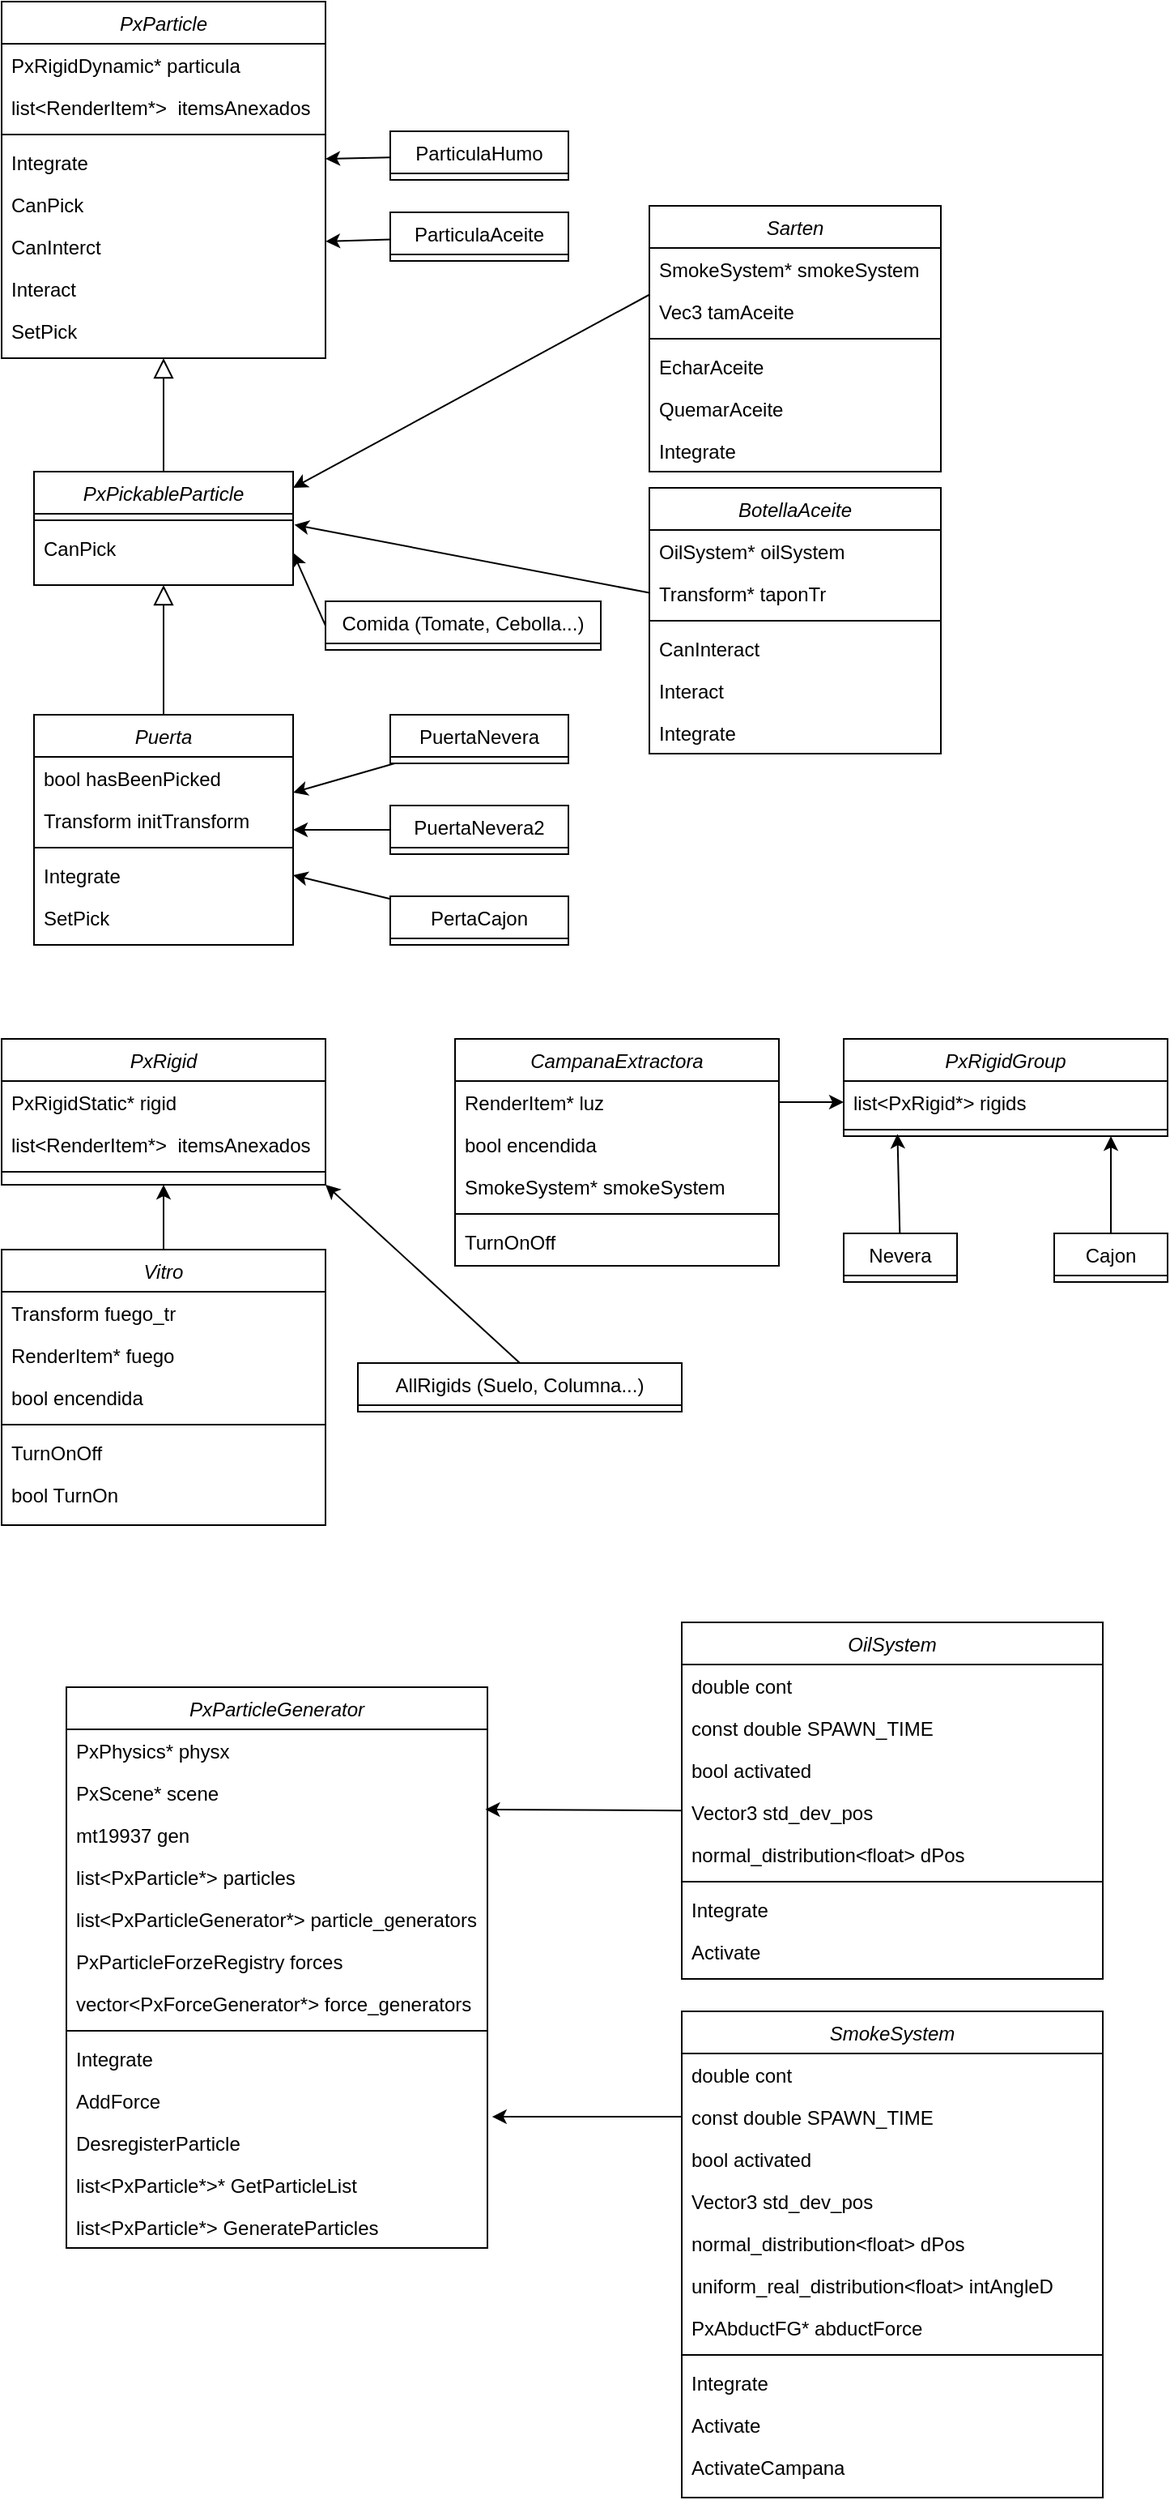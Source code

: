 <mxfile version="20.8.8" type="github">
  <diagram id="C5RBs43oDa-KdzZeNtuy" name="Page-1">
    <mxGraphModel dx="1767" dy="686" grid="1" gridSize="10" guides="1" tooltips="1" connect="1" arrows="1" fold="1" page="1" pageScale="1" pageWidth="827" pageHeight="1169" math="0" shadow="0">
      <root>
        <mxCell id="WIyWlLk6GJQsqaUBKTNV-0" />
        <mxCell id="WIyWlLk6GJQsqaUBKTNV-1" parent="WIyWlLk6GJQsqaUBKTNV-0" />
        <mxCell id="zkfFHV4jXpPFQw0GAbJ--0" value="PxParticle" style="swimlane;fontStyle=2;align=center;verticalAlign=top;childLayout=stackLayout;horizontal=1;startSize=26;horizontalStack=0;resizeParent=1;resizeLast=0;collapsible=1;marginBottom=0;rounded=0;shadow=0;strokeWidth=1;" parent="WIyWlLk6GJQsqaUBKTNV-1" vertex="1">
          <mxGeometry x="40" y="40" width="200" height="220" as="geometry">
            <mxRectangle x="230" y="140" width="160" height="26" as="alternateBounds" />
          </mxGeometry>
        </mxCell>
        <mxCell id="zkfFHV4jXpPFQw0GAbJ--1" value="PxRigidDynamic* particula" style="text;align=left;verticalAlign=top;spacingLeft=4;spacingRight=4;overflow=hidden;rotatable=0;points=[[0,0.5],[1,0.5]];portConstraint=eastwest;" parent="zkfFHV4jXpPFQw0GAbJ--0" vertex="1">
          <mxGeometry y="26" width="200" height="26" as="geometry" />
        </mxCell>
        <mxCell id="zkfFHV4jXpPFQw0GAbJ--2" value="list&lt;RenderItem*&gt;  itemsAnexados" style="text;align=left;verticalAlign=top;spacingLeft=4;spacingRight=4;overflow=hidden;rotatable=0;points=[[0,0.5],[1,0.5]];portConstraint=eastwest;rounded=0;shadow=0;html=0;" parent="zkfFHV4jXpPFQw0GAbJ--0" vertex="1">
          <mxGeometry y="52" width="200" height="26" as="geometry" />
        </mxCell>
        <mxCell id="zkfFHV4jXpPFQw0GAbJ--4" value="" style="line;html=1;strokeWidth=1;align=left;verticalAlign=middle;spacingTop=-1;spacingLeft=3;spacingRight=3;rotatable=0;labelPosition=right;points=[];portConstraint=eastwest;" parent="zkfFHV4jXpPFQw0GAbJ--0" vertex="1">
          <mxGeometry y="78" width="200" height="8" as="geometry" />
        </mxCell>
        <mxCell id="zkfFHV4jXpPFQw0GAbJ--5" value="Integrate" style="text;align=left;verticalAlign=top;spacingLeft=4;spacingRight=4;overflow=hidden;rotatable=0;points=[[0,0.5],[1,0.5]];portConstraint=eastwest;" parent="zkfFHV4jXpPFQw0GAbJ--0" vertex="1">
          <mxGeometry y="86" width="200" height="26" as="geometry" />
        </mxCell>
        <mxCell id="r4251VvWfzSHuWbO0BMx-2" value="CanPick" style="text;align=left;verticalAlign=top;spacingLeft=4;spacingRight=4;overflow=hidden;rotatable=0;points=[[0,0.5],[1,0.5]];portConstraint=eastwest;" vertex="1" parent="zkfFHV4jXpPFQw0GAbJ--0">
          <mxGeometry y="112" width="200" height="26" as="geometry" />
        </mxCell>
        <mxCell id="r4251VvWfzSHuWbO0BMx-3" value="CanInterct" style="text;align=left;verticalAlign=top;spacingLeft=4;spacingRight=4;overflow=hidden;rotatable=0;points=[[0,0.5],[1,0.5]];portConstraint=eastwest;" vertex="1" parent="zkfFHV4jXpPFQw0GAbJ--0">
          <mxGeometry y="138" width="200" height="26" as="geometry" />
        </mxCell>
        <mxCell id="r4251VvWfzSHuWbO0BMx-4" value="Interact" style="text;align=left;verticalAlign=top;spacingLeft=4;spacingRight=4;overflow=hidden;rotatable=0;points=[[0,0.5],[1,0.5]];portConstraint=eastwest;" vertex="1" parent="zkfFHV4jXpPFQw0GAbJ--0">
          <mxGeometry y="164" width="200" height="26" as="geometry" />
        </mxCell>
        <mxCell id="r4251VvWfzSHuWbO0BMx-5" value="SetPick" style="text;align=left;verticalAlign=top;spacingLeft=4;spacingRight=4;overflow=hidden;rotatable=0;points=[[0,0.5],[1,0.5]];portConstraint=eastwest;" vertex="1" parent="zkfFHV4jXpPFQw0GAbJ--0">
          <mxGeometry y="190" width="200" height="26" as="geometry" />
        </mxCell>
        <mxCell id="zkfFHV4jXpPFQw0GAbJ--6" value="PxPickableParticle" style="swimlane;fontStyle=2;align=center;verticalAlign=top;childLayout=stackLayout;horizontal=1;startSize=26;horizontalStack=0;resizeParent=1;resizeLast=0;collapsible=1;marginBottom=0;rounded=0;shadow=0;strokeWidth=1;" parent="WIyWlLk6GJQsqaUBKTNV-1" vertex="1">
          <mxGeometry x="60" y="330" width="160" height="70" as="geometry">
            <mxRectangle x="130" y="380" width="160" height="26" as="alternateBounds" />
          </mxGeometry>
        </mxCell>
        <mxCell id="zkfFHV4jXpPFQw0GAbJ--9" value="" style="line;html=1;strokeWidth=1;align=left;verticalAlign=middle;spacingTop=-1;spacingLeft=3;spacingRight=3;rotatable=0;labelPosition=right;points=[];portConstraint=eastwest;" parent="zkfFHV4jXpPFQw0GAbJ--6" vertex="1">
          <mxGeometry y="26" width="160" height="8" as="geometry" />
        </mxCell>
        <mxCell id="zkfFHV4jXpPFQw0GAbJ--11" value="CanPick" style="text;align=left;verticalAlign=top;spacingLeft=4;spacingRight=4;overflow=hidden;rotatable=0;points=[[0,0.5],[1,0.5]];portConstraint=eastwest;" parent="zkfFHV4jXpPFQw0GAbJ--6" vertex="1">
          <mxGeometry y="34" width="160" height="26" as="geometry" />
        </mxCell>
        <mxCell id="zkfFHV4jXpPFQw0GAbJ--12" value="" style="endArrow=block;endSize=10;endFill=0;shadow=0;strokeWidth=1;rounded=0;edgeStyle=elbowEdgeStyle;elbow=vertical;exitX=0.5;exitY=0;exitDx=0;exitDy=0;" parent="WIyWlLk6GJQsqaUBKTNV-1" source="zkfFHV4jXpPFQw0GAbJ--6" target="zkfFHV4jXpPFQw0GAbJ--0" edge="1">
          <mxGeometry width="160" relative="1" as="geometry">
            <mxPoint x="140" y="320" as="sourcePoint" />
            <mxPoint x="240" y="243" as="targetPoint" />
            <Array as="points">
              <mxPoint x="140" y="280" />
              <mxPoint x="100" y="310" />
              <mxPoint x="140" y="340" />
            </Array>
          </mxGeometry>
        </mxCell>
        <mxCell id="r4251VvWfzSHuWbO0BMx-19" value="" style="endArrow=block;endSize=10;endFill=0;shadow=0;strokeWidth=1;rounded=0;edgeStyle=elbowEdgeStyle;elbow=vertical;exitX=0.5;exitY=0;exitDx=0;exitDy=0;" edge="1" parent="WIyWlLk6GJQsqaUBKTNV-1" source="r4251VvWfzSHuWbO0BMx-20">
          <mxGeometry width="160" relative="1" as="geometry">
            <mxPoint x="140" y="440" as="sourcePoint" />
            <mxPoint x="140" y="400" as="targetPoint" />
          </mxGeometry>
        </mxCell>
        <mxCell id="r4251VvWfzSHuWbO0BMx-20" value="Puerta" style="swimlane;fontStyle=2;align=center;verticalAlign=top;childLayout=stackLayout;horizontal=1;startSize=26;horizontalStack=0;resizeParent=1;resizeLast=0;collapsible=1;marginBottom=0;rounded=0;shadow=0;strokeWidth=1;" vertex="1" parent="WIyWlLk6GJQsqaUBKTNV-1">
          <mxGeometry x="60" y="480" width="160" height="142" as="geometry">
            <mxRectangle x="130" y="380" width="160" height="26" as="alternateBounds" />
          </mxGeometry>
        </mxCell>
        <mxCell id="r4251VvWfzSHuWbO0BMx-24" value="bool hasBeenPicked&#xa;" style="text;align=left;verticalAlign=top;spacingLeft=4;spacingRight=4;overflow=hidden;rotatable=0;points=[[0,0.5],[1,0.5]];portConstraint=eastwest;" vertex="1" parent="r4251VvWfzSHuWbO0BMx-20">
          <mxGeometry y="26" width="160" height="26" as="geometry" />
        </mxCell>
        <mxCell id="r4251VvWfzSHuWbO0BMx-26" value="Transform initTransform" style="text;align=left;verticalAlign=top;spacingLeft=4;spacingRight=4;overflow=hidden;rotatable=0;points=[[0,0.5],[1,0.5]];portConstraint=eastwest;" vertex="1" parent="r4251VvWfzSHuWbO0BMx-20">
          <mxGeometry y="52" width="160" height="26" as="geometry" />
        </mxCell>
        <mxCell id="r4251VvWfzSHuWbO0BMx-25" value="" style="line;html=1;strokeWidth=1;align=left;verticalAlign=middle;spacingTop=-1;spacingLeft=3;spacingRight=3;rotatable=0;labelPosition=right;points=[];portConstraint=eastwest;" vertex="1" parent="r4251VvWfzSHuWbO0BMx-20">
          <mxGeometry y="78" width="160" height="8" as="geometry" />
        </mxCell>
        <mxCell id="r4251VvWfzSHuWbO0BMx-22" value="Integrate" style="text;align=left;verticalAlign=top;spacingLeft=4;spacingRight=4;overflow=hidden;rotatable=0;points=[[0,0.5],[1,0.5]];portConstraint=eastwest;" vertex="1" parent="r4251VvWfzSHuWbO0BMx-20">
          <mxGeometry y="86" width="160" height="26" as="geometry" />
        </mxCell>
        <mxCell id="r4251VvWfzSHuWbO0BMx-27" value="SetPick" style="text;align=left;verticalAlign=top;spacingLeft=4;spacingRight=4;overflow=hidden;rotatable=0;points=[[0,0.5],[1,0.5]];portConstraint=eastwest;" vertex="1" parent="r4251VvWfzSHuWbO0BMx-20">
          <mxGeometry y="112" width="160" height="26" as="geometry" />
        </mxCell>
        <mxCell id="r4251VvWfzSHuWbO0BMx-48" style="edgeStyle=none;rounded=0;orthogonalLoop=1;jettySize=auto;html=1;" edge="1" parent="WIyWlLk6GJQsqaUBKTNV-1" source="r4251VvWfzSHuWbO0BMx-32" target="r4251VvWfzSHuWbO0BMx-20">
          <mxGeometry relative="1" as="geometry" />
        </mxCell>
        <mxCell id="r4251VvWfzSHuWbO0BMx-32" value="PuertaNevera" style="swimlane;fontStyle=0;align=center;verticalAlign=top;childLayout=stackLayout;horizontal=1;startSize=26;horizontalStack=0;resizeParent=1;resizeLast=0;collapsible=1;marginBottom=0;rounded=0;shadow=0;strokeWidth=1;" vertex="1" parent="WIyWlLk6GJQsqaUBKTNV-1">
          <mxGeometry x="280" y="480" width="110" height="30" as="geometry">
            <mxRectangle x="240" y="450" width="160" height="26" as="alternateBounds" />
          </mxGeometry>
        </mxCell>
        <mxCell id="r4251VvWfzSHuWbO0BMx-50" style="edgeStyle=none;rounded=0;orthogonalLoop=1;jettySize=auto;html=1;entryX=1;entryY=0.731;entryDx=0;entryDy=0;entryPerimeter=0;" edge="1" parent="WIyWlLk6GJQsqaUBKTNV-1" source="r4251VvWfzSHuWbO0BMx-35" target="r4251VvWfzSHuWbO0BMx-26">
          <mxGeometry relative="1" as="geometry" />
        </mxCell>
        <mxCell id="r4251VvWfzSHuWbO0BMx-35" value="PuertaNevera2" style="swimlane;fontStyle=0;align=center;verticalAlign=top;childLayout=stackLayout;horizontal=1;startSize=26;horizontalStack=0;resizeParent=1;resizeLast=0;collapsible=1;marginBottom=0;rounded=0;shadow=0;strokeWidth=1;" vertex="1" parent="WIyWlLk6GJQsqaUBKTNV-1">
          <mxGeometry x="280" y="536" width="110" height="30" as="geometry">
            <mxRectangle x="130" y="380" width="160" height="26" as="alternateBounds" />
          </mxGeometry>
        </mxCell>
        <mxCell id="r4251VvWfzSHuWbO0BMx-52" style="edgeStyle=none;rounded=0;orthogonalLoop=1;jettySize=auto;html=1;entryX=1;entryY=0.5;entryDx=0;entryDy=0;" edge="1" parent="WIyWlLk6GJQsqaUBKTNV-1" source="r4251VvWfzSHuWbO0BMx-47" target="r4251VvWfzSHuWbO0BMx-22">
          <mxGeometry relative="1" as="geometry" />
        </mxCell>
        <mxCell id="r4251VvWfzSHuWbO0BMx-47" value="PertaCajon" style="swimlane;fontStyle=0;align=center;verticalAlign=top;childLayout=stackLayout;horizontal=1;startSize=26;horizontalStack=0;resizeParent=1;resizeLast=0;collapsible=1;marginBottom=0;rounded=0;shadow=0;strokeWidth=1;" vertex="1" parent="WIyWlLk6GJQsqaUBKTNV-1">
          <mxGeometry x="280" y="592" width="110" height="30" as="geometry">
            <mxRectangle x="130" y="380" width="160" height="26" as="alternateBounds" />
          </mxGeometry>
        </mxCell>
        <mxCell id="r4251VvWfzSHuWbO0BMx-62" style="edgeStyle=none;rounded=0;orthogonalLoop=1;jettySize=auto;html=1;exitX=0;exitY=0.5;exitDx=0;exitDy=0;" edge="1" parent="WIyWlLk6GJQsqaUBKTNV-1" source="r4251VvWfzSHuWbO0BMx-53">
          <mxGeometry relative="1" as="geometry">
            <mxPoint x="220" y="380" as="targetPoint" />
          </mxGeometry>
        </mxCell>
        <mxCell id="r4251VvWfzSHuWbO0BMx-53" value="Comida (Tomate, Cebolla...)" style="swimlane;fontStyle=0;align=center;verticalAlign=top;childLayout=stackLayout;horizontal=1;startSize=26;horizontalStack=0;resizeParent=1;resizeLast=0;collapsible=1;marginBottom=0;rounded=0;shadow=0;strokeWidth=1;" vertex="1" parent="WIyWlLk6GJQsqaUBKTNV-1">
          <mxGeometry x="240" y="410" width="170" height="30" as="geometry">
            <mxRectangle x="240" y="450" width="160" height="26" as="alternateBounds" />
          </mxGeometry>
        </mxCell>
        <mxCell id="r4251VvWfzSHuWbO0BMx-60" style="edgeStyle=none;rounded=0;orthogonalLoop=1;jettySize=auto;html=1;exitX=0.002;exitY=1.101;exitDx=0;exitDy=0;exitPerimeter=0;" edge="1" parent="WIyWlLk6GJQsqaUBKTNV-1" source="r4251VvWfzSHuWbO0BMx-68">
          <mxGeometry relative="1" as="geometry">
            <mxPoint x="220" y="340" as="targetPoint" />
          </mxGeometry>
        </mxCell>
        <mxCell id="r4251VvWfzSHuWbO0BMx-54" value="Sarten" style="swimlane;fontStyle=2;align=center;verticalAlign=top;childLayout=stackLayout;horizontal=1;startSize=26;horizontalStack=0;resizeParent=1;resizeLast=0;collapsible=1;marginBottom=0;rounded=0;shadow=0;strokeWidth=1;" vertex="1" parent="WIyWlLk6GJQsqaUBKTNV-1">
          <mxGeometry x="440" y="166" width="180" height="164" as="geometry">
            <mxRectangle x="240" y="450" width="160" height="26" as="alternateBounds" />
          </mxGeometry>
        </mxCell>
        <mxCell id="r4251VvWfzSHuWbO0BMx-68" value="SmokeSystem* smokeSystem" style="text;align=left;verticalAlign=top;spacingLeft=4;spacingRight=4;overflow=hidden;rotatable=0;points=[[0,0.5],[1,0.5]];portConstraint=eastwest;" vertex="1" parent="r4251VvWfzSHuWbO0BMx-54">
          <mxGeometry y="26" width="180" height="26" as="geometry" />
        </mxCell>
        <mxCell id="r4251VvWfzSHuWbO0BMx-69" value="Vec3 tamAceite" style="text;align=left;verticalAlign=top;spacingLeft=4;spacingRight=4;overflow=hidden;rotatable=0;points=[[0,0.5],[1,0.5]];portConstraint=eastwest;" vertex="1" parent="r4251VvWfzSHuWbO0BMx-54">
          <mxGeometry y="52" width="180" height="26" as="geometry" />
        </mxCell>
        <mxCell id="r4251VvWfzSHuWbO0BMx-67" value="" style="line;html=1;strokeWidth=1;align=left;verticalAlign=middle;spacingTop=-1;spacingLeft=3;spacingRight=3;rotatable=0;labelPosition=right;points=[];portConstraint=eastwest;" vertex="1" parent="r4251VvWfzSHuWbO0BMx-54">
          <mxGeometry y="78" width="180" height="8" as="geometry" />
        </mxCell>
        <mxCell id="r4251VvWfzSHuWbO0BMx-70" value="EcharAceite" style="text;align=left;verticalAlign=top;spacingLeft=4;spacingRight=4;overflow=hidden;rotatable=0;points=[[0,0.5],[1,0.5]];portConstraint=eastwest;" vertex="1" parent="r4251VvWfzSHuWbO0BMx-54">
          <mxGeometry y="86" width="180" height="26" as="geometry" />
        </mxCell>
        <mxCell id="r4251VvWfzSHuWbO0BMx-71" value="QuemarAceite" style="text;align=left;verticalAlign=top;spacingLeft=4;spacingRight=4;overflow=hidden;rotatable=0;points=[[0,0.5],[1,0.5]];portConstraint=eastwest;" vertex="1" parent="r4251VvWfzSHuWbO0BMx-54">
          <mxGeometry y="112" width="180" height="26" as="geometry" />
        </mxCell>
        <mxCell id="r4251VvWfzSHuWbO0BMx-76" value="Integrate" style="text;align=left;verticalAlign=top;spacingLeft=4;spacingRight=4;overflow=hidden;rotatable=0;points=[[0,0.5],[1,0.5]];portConstraint=eastwest;" vertex="1" parent="r4251VvWfzSHuWbO0BMx-54">
          <mxGeometry y="138" width="180" height="26" as="geometry" />
        </mxCell>
        <mxCell id="r4251VvWfzSHuWbO0BMx-61" style="edgeStyle=none;rounded=0;orthogonalLoop=1;jettySize=auto;html=1;entryX=1.005;entryY=0.847;entryDx=0;entryDy=0;entryPerimeter=0;" edge="1" parent="WIyWlLk6GJQsqaUBKTNV-1" source="r4251VvWfzSHuWbO0BMx-55" target="zkfFHV4jXpPFQw0GAbJ--9">
          <mxGeometry relative="1" as="geometry" />
        </mxCell>
        <mxCell id="r4251VvWfzSHuWbO0BMx-55" value="BotellaAceite" style="swimlane;fontStyle=2;align=center;verticalAlign=top;childLayout=stackLayout;horizontal=1;startSize=26;horizontalStack=0;resizeParent=1;resizeLast=0;collapsible=1;marginBottom=0;rounded=0;shadow=0;strokeWidth=1;" vertex="1" parent="WIyWlLk6GJQsqaUBKTNV-1">
          <mxGeometry x="440" y="340" width="180" height="164" as="geometry">
            <mxRectangle x="240" y="450" width="160" height="26" as="alternateBounds" />
          </mxGeometry>
        </mxCell>
        <mxCell id="r4251VvWfzSHuWbO0BMx-72" value="OilSystem* oilSystem" style="text;align=left;verticalAlign=top;spacingLeft=4;spacingRight=4;overflow=hidden;rotatable=0;points=[[0,0.5],[1,0.5]];portConstraint=eastwest;" vertex="1" parent="r4251VvWfzSHuWbO0BMx-55">
          <mxGeometry y="26" width="180" height="26" as="geometry" />
        </mxCell>
        <mxCell id="r4251VvWfzSHuWbO0BMx-73" value="Transform* taponTr" style="text;align=left;verticalAlign=top;spacingLeft=4;spacingRight=4;overflow=hidden;rotatable=0;points=[[0,0.5],[1,0.5]];portConstraint=eastwest;" vertex="1" parent="r4251VvWfzSHuWbO0BMx-55">
          <mxGeometry y="52" width="180" height="26" as="geometry" />
        </mxCell>
        <mxCell id="r4251VvWfzSHuWbO0BMx-74" value="" style="line;html=1;strokeWidth=1;align=left;verticalAlign=middle;spacingTop=-1;spacingLeft=3;spacingRight=3;rotatable=0;labelPosition=right;points=[];portConstraint=eastwest;" vertex="1" parent="r4251VvWfzSHuWbO0BMx-55">
          <mxGeometry y="78" width="180" height="8" as="geometry" />
        </mxCell>
        <mxCell id="r4251VvWfzSHuWbO0BMx-75" value="CanInteract" style="text;align=left;verticalAlign=top;spacingLeft=4;spacingRight=4;overflow=hidden;rotatable=0;points=[[0,0.5],[1,0.5]];portConstraint=eastwest;" vertex="1" parent="r4251VvWfzSHuWbO0BMx-55">
          <mxGeometry y="86" width="180" height="26" as="geometry" />
        </mxCell>
        <mxCell id="r4251VvWfzSHuWbO0BMx-77" value="Interact" style="text;align=left;verticalAlign=top;spacingLeft=4;spacingRight=4;overflow=hidden;rotatable=0;points=[[0,0.5],[1,0.5]];portConstraint=eastwest;" vertex="1" parent="r4251VvWfzSHuWbO0BMx-55">
          <mxGeometry y="112" width="180" height="26" as="geometry" />
        </mxCell>
        <mxCell id="r4251VvWfzSHuWbO0BMx-78" value="Integrate" style="text;align=left;verticalAlign=top;spacingLeft=4;spacingRight=4;overflow=hidden;rotatable=0;points=[[0,0.5],[1,0.5]];portConstraint=eastwest;" vertex="1" parent="r4251VvWfzSHuWbO0BMx-55">
          <mxGeometry y="138" width="180" height="26" as="geometry" />
        </mxCell>
        <mxCell id="r4251VvWfzSHuWbO0BMx-65" style="edgeStyle=none;rounded=0;orthogonalLoop=1;jettySize=auto;html=1;" edge="1" parent="WIyWlLk6GJQsqaUBKTNV-1" source="r4251VvWfzSHuWbO0BMx-63" target="zkfFHV4jXpPFQw0GAbJ--5">
          <mxGeometry relative="1" as="geometry" />
        </mxCell>
        <mxCell id="r4251VvWfzSHuWbO0BMx-63" value="ParticulaHumo" style="swimlane;fontStyle=0;align=center;verticalAlign=top;childLayout=stackLayout;horizontal=1;startSize=26;horizontalStack=0;resizeParent=1;resizeLast=0;collapsible=1;marginBottom=0;rounded=0;shadow=0;strokeWidth=1;" vertex="1" parent="WIyWlLk6GJQsqaUBKTNV-1">
          <mxGeometry x="280" y="120" width="110" height="30" as="geometry">
            <mxRectangle x="240" y="450" width="160" height="26" as="alternateBounds" />
          </mxGeometry>
        </mxCell>
        <mxCell id="r4251VvWfzSHuWbO0BMx-122" style="edgeStyle=none;rounded=0;orthogonalLoop=1;jettySize=auto;html=1;" edge="1" parent="WIyWlLk6GJQsqaUBKTNV-1" source="r4251VvWfzSHuWbO0BMx-64" target="r4251VvWfzSHuWbO0BMx-3">
          <mxGeometry relative="1" as="geometry" />
        </mxCell>
        <mxCell id="r4251VvWfzSHuWbO0BMx-64" value="ParticulaAceite" style="swimlane;fontStyle=0;align=center;verticalAlign=top;childLayout=stackLayout;horizontal=1;startSize=26;horizontalStack=0;resizeParent=1;resizeLast=0;collapsible=1;marginBottom=0;rounded=0;shadow=0;strokeWidth=1;" vertex="1" parent="WIyWlLk6GJQsqaUBKTNV-1">
          <mxGeometry x="280" y="170" width="110" height="30" as="geometry">
            <mxRectangle x="240" y="450" width="160" height="26" as="alternateBounds" />
          </mxGeometry>
        </mxCell>
        <mxCell id="r4251VvWfzSHuWbO0BMx-79" style="edgeStyle=none;rounded=0;orthogonalLoop=1;jettySize=auto;html=1;exitX=0.5;exitY=0;exitDx=0;exitDy=0;" edge="1" parent="WIyWlLk6GJQsqaUBKTNV-1" source="r4251VvWfzSHuWbO0BMx-53" target="r4251VvWfzSHuWbO0BMx-53">
          <mxGeometry relative="1" as="geometry" />
        </mxCell>
        <mxCell id="r4251VvWfzSHuWbO0BMx-89" value="PxRigid" style="swimlane;fontStyle=2;align=center;verticalAlign=top;childLayout=stackLayout;horizontal=1;startSize=26;horizontalStack=0;resizeParent=1;resizeLast=0;collapsible=1;marginBottom=0;rounded=0;shadow=0;strokeWidth=1;" vertex="1" parent="WIyWlLk6GJQsqaUBKTNV-1">
          <mxGeometry x="40" y="680" width="200" height="90" as="geometry">
            <mxRectangle x="230" y="140" width="160" height="26" as="alternateBounds" />
          </mxGeometry>
        </mxCell>
        <mxCell id="r4251VvWfzSHuWbO0BMx-90" value="PxRigidStatic* rigid" style="text;align=left;verticalAlign=top;spacingLeft=4;spacingRight=4;overflow=hidden;rotatable=0;points=[[0,0.5],[1,0.5]];portConstraint=eastwest;" vertex="1" parent="r4251VvWfzSHuWbO0BMx-89">
          <mxGeometry y="26" width="200" height="26" as="geometry" />
        </mxCell>
        <mxCell id="r4251VvWfzSHuWbO0BMx-91" value="list&lt;RenderItem*&gt;  itemsAnexados" style="text;align=left;verticalAlign=top;spacingLeft=4;spacingRight=4;overflow=hidden;rotatable=0;points=[[0,0.5],[1,0.5]];portConstraint=eastwest;rounded=0;shadow=0;html=0;" vertex="1" parent="r4251VvWfzSHuWbO0BMx-89">
          <mxGeometry y="52" width="200" height="26" as="geometry" />
        </mxCell>
        <mxCell id="r4251VvWfzSHuWbO0BMx-92" value="" style="line;html=1;strokeWidth=1;align=left;verticalAlign=middle;spacingTop=-1;spacingLeft=3;spacingRight=3;rotatable=0;labelPosition=right;points=[];portConstraint=eastwest;" vertex="1" parent="r4251VvWfzSHuWbO0BMx-89">
          <mxGeometry y="78" width="200" height="8" as="geometry" />
        </mxCell>
        <mxCell id="r4251VvWfzSHuWbO0BMx-99" style="edgeStyle=none;rounded=0;orthogonalLoop=1;jettySize=auto;html=1;exitX=0.5;exitY=0;exitDx=0;exitDy=0;entryX=1;entryY=1;entryDx=0;entryDy=0;" edge="1" parent="WIyWlLk6GJQsqaUBKTNV-1" source="r4251VvWfzSHuWbO0BMx-98" target="r4251VvWfzSHuWbO0BMx-89">
          <mxGeometry relative="1" as="geometry">
            <mxPoint x="190" y="770" as="targetPoint" />
          </mxGeometry>
        </mxCell>
        <mxCell id="r4251VvWfzSHuWbO0BMx-98" value="AllRigids (Suelo, Columna...)" style="swimlane;fontStyle=0;align=center;verticalAlign=top;childLayout=stackLayout;horizontal=1;startSize=26;horizontalStack=0;resizeParent=1;resizeLast=0;collapsible=1;marginBottom=0;rounded=0;shadow=0;strokeWidth=1;" vertex="1" parent="WIyWlLk6GJQsqaUBKTNV-1">
          <mxGeometry x="260" y="880" width="200" height="30" as="geometry">
            <mxRectangle x="130" y="380" width="160" height="26" as="alternateBounds" />
          </mxGeometry>
        </mxCell>
        <mxCell id="r4251VvWfzSHuWbO0BMx-100" value="PxRigidGroup" style="swimlane;fontStyle=2;align=center;verticalAlign=top;childLayout=stackLayout;horizontal=1;startSize=26;horizontalStack=0;resizeParent=1;resizeLast=0;collapsible=1;marginBottom=0;rounded=0;shadow=0;strokeWidth=1;" vertex="1" parent="WIyWlLk6GJQsqaUBKTNV-1">
          <mxGeometry x="560" y="680" width="200" height="60" as="geometry">
            <mxRectangle x="230" y="140" width="160" height="26" as="alternateBounds" />
          </mxGeometry>
        </mxCell>
        <mxCell id="r4251VvWfzSHuWbO0BMx-102" value="list&lt;PxRigid*&gt; rigids" style="text;align=left;verticalAlign=top;spacingLeft=4;spacingRight=4;overflow=hidden;rotatable=0;points=[[0,0.5],[1,0.5]];portConstraint=eastwest;rounded=0;shadow=0;html=0;" vertex="1" parent="r4251VvWfzSHuWbO0BMx-100">
          <mxGeometry y="26" width="200" height="26" as="geometry" />
        </mxCell>
        <mxCell id="r4251VvWfzSHuWbO0BMx-103" value="" style="line;html=1;strokeWidth=1;align=left;verticalAlign=middle;spacingTop=-1;spacingLeft=3;spacingRight=3;rotatable=0;labelPosition=right;points=[];portConstraint=eastwest;" vertex="1" parent="r4251VvWfzSHuWbO0BMx-100">
          <mxGeometry y="52" width="200" height="8" as="geometry" />
        </mxCell>
        <mxCell id="r4251VvWfzSHuWbO0BMx-112" style="edgeStyle=none;rounded=0;orthogonalLoop=1;jettySize=auto;html=1;entryX=0.5;entryY=1;entryDx=0;entryDy=0;" edge="1" parent="WIyWlLk6GJQsqaUBKTNV-1" source="r4251VvWfzSHuWbO0BMx-104" target="r4251VvWfzSHuWbO0BMx-89">
          <mxGeometry relative="1" as="geometry" />
        </mxCell>
        <mxCell id="r4251VvWfzSHuWbO0BMx-104" value="Vitro" style="swimlane;fontStyle=2;align=center;verticalAlign=top;childLayout=stackLayout;horizontal=1;startSize=26;horizontalStack=0;resizeParent=1;resizeLast=0;collapsible=1;marginBottom=0;rounded=0;shadow=0;strokeWidth=1;" vertex="1" parent="WIyWlLk6GJQsqaUBKTNV-1">
          <mxGeometry x="40" y="810" width="200" height="170" as="geometry">
            <mxRectangle x="230" y="140" width="160" height="26" as="alternateBounds" />
          </mxGeometry>
        </mxCell>
        <mxCell id="r4251VvWfzSHuWbO0BMx-106" value="Transform fuego_tr" style="text;align=left;verticalAlign=top;spacingLeft=4;spacingRight=4;overflow=hidden;rotatable=0;points=[[0,0.5],[1,0.5]];portConstraint=eastwest;rounded=0;shadow=0;html=0;" vertex="1" parent="r4251VvWfzSHuWbO0BMx-104">
          <mxGeometry y="26" width="200" height="26" as="geometry" />
        </mxCell>
        <mxCell id="r4251VvWfzSHuWbO0BMx-105" value="RenderItem* fuego" style="text;align=left;verticalAlign=top;spacingLeft=4;spacingRight=4;overflow=hidden;rotatable=0;points=[[0,0.5],[1,0.5]];portConstraint=eastwest;" vertex="1" parent="r4251VvWfzSHuWbO0BMx-104">
          <mxGeometry y="52" width="200" height="26" as="geometry" />
        </mxCell>
        <mxCell id="r4251VvWfzSHuWbO0BMx-108" value="bool encendida" style="text;align=left;verticalAlign=top;spacingLeft=4;spacingRight=4;overflow=hidden;rotatable=0;points=[[0,0.5],[1,0.5]];portConstraint=eastwest;rounded=0;shadow=0;html=0;" vertex="1" parent="r4251VvWfzSHuWbO0BMx-104">
          <mxGeometry y="78" width="200" height="26" as="geometry" />
        </mxCell>
        <mxCell id="r4251VvWfzSHuWbO0BMx-107" value="" style="line;html=1;strokeWidth=1;align=left;verticalAlign=middle;spacingTop=-1;spacingLeft=3;spacingRight=3;rotatable=0;labelPosition=right;points=[];portConstraint=eastwest;" vertex="1" parent="r4251VvWfzSHuWbO0BMx-104">
          <mxGeometry y="104" width="200" height="8" as="geometry" />
        </mxCell>
        <mxCell id="r4251VvWfzSHuWbO0BMx-109" value="TurnOnOff" style="text;align=left;verticalAlign=top;spacingLeft=4;spacingRight=4;overflow=hidden;rotatable=0;points=[[0,0.5],[1,0.5]];portConstraint=eastwest;rounded=0;shadow=0;html=0;" vertex="1" parent="r4251VvWfzSHuWbO0BMx-104">
          <mxGeometry y="112" width="200" height="26" as="geometry" />
        </mxCell>
        <mxCell id="r4251VvWfzSHuWbO0BMx-110" value="	bool TurnOn&#xa;" style="text;align=left;verticalAlign=top;spacingLeft=4;spacingRight=4;overflow=hidden;rotatable=0;points=[[0,0.5],[1,0.5]];portConstraint=eastwest;rounded=0;shadow=0;html=0;" vertex="1" parent="r4251VvWfzSHuWbO0BMx-104">
          <mxGeometry y="138" width="200" height="26" as="geometry" />
        </mxCell>
        <mxCell id="r4251VvWfzSHuWbO0BMx-113" value="CampanaExtractora" style="swimlane;fontStyle=2;align=center;verticalAlign=top;childLayout=stackLayout;horizontal=1;startSize=26;horizontalStack=0;resizeParent=1;resizeLast=0;collapsible=1;marginBottom=0;rounded=0;shadow=0;strokeWidth=1;" vertex="1" parent="WIyWlLk6GJQsqaUBKTNV-1">
          <mxGeometry x="320" y="680" width="200" height="140" as="geometry">
            <mxRectangle x="230" y="140" width="160" height="26" as="alternateBounds" />
          </mxGeometry>
        </mxCell>
        <mxCell id="r4251VvWfzSHuWbO0BMx-114" value="RenderItem* luz" style="text;align=left;verticalAlign=top;spacingLeft=4;spacingRight=4;overflow=hidden;rotatable=0;points=[[0,0.5],[1,0.5]];portConstraint=eastwest;" vertex="1" parent="r4251VvWfzSHuWbO0BMx-113">
          <mxGeometry y="26" width="200" height="26" as="geometry" />
        </mxCell>
        <mxCell id="r4251VvWfzSHuWbO0BMx-116" value="bool encendida" style="text;align=left;verticalAlign=top;spacingLeft=4;spacingRight=4;overflow=hidden;rotatable=0;points=[[0,0.5],[1,0.5]];portConstraint=eastwest;rounded=0;shadow=0;html=0;" vertex="1" parent="r4251VvWfzSHuWbO0BMx-113">
          <mxGeometry y="52" width="200" height="26" as="geometry" />
        </mxCell>
        <mxCell id="r4251VvWfzSHuWbO0BMx-115" value="SmokeSystem* smokeSystem" style="text;align=left;verticalAlign=top;spacingLeft=4;spacingRight=4;overflow=hidden;rotatable=0;points=[[0,0.5],[1,0.5]];portConstraint=eastwest;rounded=0;shadow=0;html=0;" vertex="1" parent="r4251VvWfzSHuWbO0BMx-113">
          <mxGeometry y="78" width="200" height="26" as="geometry" />
        </mxCell>
        <mxCell id="r4251VvWfzSHuWbO0BMx-117" value="" style="line;html=1;strokeWidth=1;align=left;verticalAlign=middle;spacingTop=-1;spacingLeft=3;spacingRight=3;rotatable=0;labelPosition=right;points=[];portConstraint=eastwest;" vertex="1" parent="r4251VvWfzSHuWbO0BMx-113">
          <mxGeometry y="104" width="200" height="8" as="geometry" />
        </mxCell>
        <mxCell id="r4251VvWfzSHuWbO0BMx-118" value="TurnOnOff" style="text;align=left;verticalAlign=top;spacingLeft=4;spacingRight=4;overflow=hidden;rotatable=0;points=[[0,0.5],[1,0.5]];portConstraint=eastwest;rounded=0;shadow=0;html=0;" vertex="1" parent="r4251VvWfzSHuWbO0BMx-113">
          <mxGeometry y="112" width="200" height="26" as="geometry" />
        </mxCell>
        <mxCell id="r4251VvWfzSHuWbO0BMx-120" style="edgeStyle=none;rounded=0;orthogonalLoop=1;jettySize=auto;html=1;entryX=0;entryY=0.5;entryDx=0;entryDy=0;" edge="1" parent="WIyWlLk6GJQsqaUBKTNV-1" source="r4251VvWfzSHuWbO0BMx-114" target="r4251VvWfzSHuWbO0BMx-102">
          <mxGeometry relative="1" as="geometry" />
        </mxCell>
        <mxCell id="r4251VvWfzSHuWbO0BMx-133" style="edgeStyle=none;rounded=0;orthogonalLoop=1;jettySize=auto;html=1;entryX=0.166;entryY=0.825;entryDx=0;entryDy=0;entryPerimeter=0;" edge="1" parent="WIyWlLk6GJQsqaUBKTNV-1" source="r4251VvWfzSHuWbO0BMx-129" target="r4251VvWfzSHuWbO0BMx-103">
          <mxGeometry relative="1" as="geometry" />
        </mxCell>
        <mxCell id="r4251VvWfzSHuWbO0BMx-129" value="Nevera" style="swimlane;fontStyle=0;align=center;verticalAlign=top;childLayout=stackLayout;horizontal=1;startSize=26;horizontalStack=0;resizeParent=1;resizeLast=0;collapsible=1;marginBottom=0;rounded=0;shadow=0;strokeWidth=1;" vertex="1" parent="WIyWlLk6GJQsqaUBKTNV-1">
          <mxGeometry x="560" y="800" width="70" height="30" as="geometry">
            <mxRectangle x="130" y="380" width="160" height="26" as="alternateBounds" />
          </mxGeometry>
        </mxCell>
        <mxCell id="r4251VvWfzSHuWbO0BMx-132" style="edgeStyle=none;rounded=0;orthogonalLoop=1;jettySize=auto;html=1;entryX=0.825;entryY=1;entryDx=0;entryDy=0;entryPerimeter=0;" edge="1" parent="WIyWlLk6GJQsqaUBKTNV-1" source="r4251VvWfzSHuWbO0BMx-130" target="r4251VvWfzSHuWbO0BMx-103">
          <mxGeometry relative="1" as="geometry" />
        </mxCell>
        <mxCell id="r4251VvWfzSHuWbO0BMx-130" value="Cajon" style="swimlane;fontStyle=0;align=center;verticalAlign=top;childLayout=stackLayout;horizontal=1;startSize=26;horizontalStack=0;resizeParent=1;resizeLast=0;collapsible=1;marginBottom=0;rounded=0;shadow=0;strokeWidth=1;" vertex="1" parent="WIyWlLk6GJQsqaUBKTNV-1">
          <mxGeometry x="690" y="800" width="70" height="30" as="geometry">
            <mxRectangle x="130" y="380" width="160" height="26" as="alternateBounds" />
          </mxGeometry>
        </mxCell>
        <mxCell id="r4251VvWfzSHuWbO0BMx-134" value="PxParticleGenerator" style="swimlane;fontStyle=2;align=center;verticalAlign=top;childLayout=stackLayout;horizontal=1;startSize=26;horizontalStack=0;resizeParent=1;resizeLast=0;collapsible=1;marginBottom=0;rounded=0;shadow=0;strokeWidth=1;" vertex="1" parent="WIyWlLk6GJQsqaUBKTNV-1">
          <mxGeometry x="80" y="1080" width="260" height="346" as="geometry">
            <mxRectangle x="230" y="140" width="160" height="26" as="alternateBounds" />
          </mxGeometry>
        </mxCell>
        <mxCell id="r4251VvWfzSHuWbO0BMx-135" value="PxPhysics* physx" style="text;align=left;verticalAlign=top;spacingLeft=4;spacingRight=4;overflow=hidden;rotatable=0;points=[[0,0.5],[1,0.5]];portConstraint=eastwest;" vertex="1" parent="r4251VvWfzSHuWbO0BMx-134">
          <mxGeometry y="26" width="260" height="26" as="geometry" />
        </mxCell>
        <mxCell id="r4251VvWfzSHuWbO0BMx-136" value="PxScene* scene" style="text;align=left;verticalAlign=top;spacingLeft=4;spacingRight=4;overflow=hidden;rotatable=0;points=[[0,0.5],[1,0.5]];portConstraint=eastwest;rounded=0;shadow=0;html=0;" vertex="1" parent="r4251VvWfzSHuWbO0BMx-134">
          <mxGeometry y="52" width="260" height="26" as="geometry" />
        </mxCell>
        <mxCell id="r4251VvWfzSHuWbO0BMx-140" value="mt19937 gen" style="text;align=left;verticalAlign=top;spacingLeft=4;spacingRight=4;overflow=hidden;rotatable=0;points=[[0,0.5],[1,0.5]];portConstraint=eastwest;rounded=0;shadow=0;html=0;" vertex="1" parent="r4251VvWfzSHuWbO0BMx-134">
          <mxGeometry y="78" width="260" height="26" as="geometry" />
        </mxCell>
        <mxCell id="r4251VvWfzSHuWbO0BMx-139" value="list&lt;PxParticle*&gt; particles" style="text;align=left;verticalAlign=top;spacingLeft=4;spacingRight=4;overflow=hidden;rotatable=0;points=[[0,0.5],[1,0.5]];portConstraint=eastwest;rounded=0;shadow=0;html=0;" vertex="1" parent="r4251VvWfzSHuWbO0BMx-134">
          <mxGeometry y="104" width="260" height="26" as="geometry" />
        </mxCell>
        <mxCell id="r4251VvWfzSHuWbO0BMx-138" value="list&lt;PxParticleGenerator*&gt; particle_generators" style="text;align=left;verticalAlign=top;spacingLeft=4;spacingRight=4;overflow=hidden;rotatable=0;points=[[0,0.5],[1,0.5]];portConstraint=eastwest;rounded=0;shadow=0;html=0;" vertex="1" parent="r4251VvWfzSHuWbO0BMx-134">
          <mxGeometry y="130" width="260" height="26" as="geometry" />
        </mxCell>
        <mxCell id="r4251VvWfzSHuWbO0BMx-141" value="PxParticleForzeRegistry forces" style="text;align=left;verticalAlign=top;spacingLeft=4;spacingRight=4;overflow=hidden;rotatable=0;points=[[0,0.5],[1,0.5]];portConstraint=eastwest;rounded=0;shadow=0;html=0;" vertex="1" parent="r4251VvWfzSHuWbO0BMx-134">
          <mxGeometry y="156" width="260" height="26" as="geometry" />
        </mxCell>
        <mxCell id="r4251VvWfzSHuWbO0BMx-142" value="vector&lt;PxForceGenerator*&gt; force_generators" style="text;align=left;verticalAlign=top;spacingLeft=4;spacingRight=4;overflow=hidden;rotatable=0;points=[[0,0.5],[1,0.5]];portConstraint=eastwest;rounded=0;shadow=0;html=0;" vertex="1" parent="r4251VvWfzSHuWbO0BMx-134">
          <mxGeometry y="182" width="260" height="26" as="geometry" />
        </mxCell>
        <mxCell id="r4251VvWfzSHuWbO0BMx-137" value="" style="line;html=1;strokeWidth=1;align=left;verticalAlign=middle;spacingTop=-1;spacingLeft=3;spacingRight=3;rotatable=0;labelPosition=right;points=[];portConstraint=eastwest;" vertex="1" parent="r4251VvWfzSHuWbO0BMx-134">
          <mxGeometry y="208" width="260" height="8" as="geometry" />
        </mxCell>
        <mxCell id="r4251VvWfzSHuWbO0BMx-144" value="Integrate" style="text;align=left;verticalAlign=top;spacingLeft=4;spacingRight=4;overflow=hidden;rotatable=0;points=[[0,0.5],[1,0.5]];portConstraint=eastwest;rounded=0;shadow=0;html=0;" vertex="1" parent="r4251VvWfzSHuWbO0BMx-134">
          <mxGeometry y="216" width="260" height="26" as="geometry" />
        </mxCell>
        <mxCell id="r4251VvWfzSHuWbO0BMx-145" value="AddForce" style="text;align=left;verticalAlign=top;spacingLeft=4;spacingRight=4;overflow=hidden;rotatable=0;points=[[0,0.5],[1,0.5]];portConstraint=eastwest;rounded=0;shadow=0;html=0;" vertex="1" parent="r4251VvWfzSHuWbO0BMx-134">
          <mxGeometry y="242" width="260" height="26" as="geometry" />
        </mxCell>
        <mxCell id="r4251VvWfzSHuWbO0BMx-146" value="DesregisterParticle" style="text;align=left;verticalAlign=top;spacingLeft=4;spacingRight=4;overflow=hidden;rotatable=0;points=[[0,0.5],[1,0.5]];portConstraint=eastwest;rounded=0;shadow=0;html=0;" vertex="1" parent="r4251VvWfzSHuWbO0BMx-134">
          <mxGeometry y="268" width="260" height="26" as="geometry" />
        </mxCell>
        <mxCell id="r4251VvWfzSHuWbO0BMx-147" value="list&lt;PxParticle*&gt;* GetParticleList" style="text;align=left;verticalAlign=top;spacingLeft=4;spacingRight=4;overflow=hidden;rotatable=0;points=[[0,0.5],[1,0.5]];portConstraint=eastwest;rounded=0;shadow=0;html=0;" vertex="1" parent="r4251VvWfzSHuWbO0BMx-134">
          <mxGeometry y="294" width="260" height="26" as="geometry" />
        </mxCell>
        <mxCell id="r4251VvWfzSHuWbO0BMx-148" value="list&lt;PxParticle*&gt; GenerateParticles" style="text;align=left;verticalAlign=top;spacingLeft=4;spacingRight=4;overflow=hidden;rotatable=0;points=[[0,0.5],[1,0.5]];portConstraint=eastwest;rounded=0;shadow=0;html=0;" vertex="1" parent="r4251VvWfzSHuWbO0BMx-134">
          <mxGeometry y="320" width="260" height="26" as="geometry" />
        </mxCell>
        <mxCell id="r4251VvWfzSHuWbO0BMx-149" value="OilSystem" style="swimlane;fontStyle=2;align=center;verticalAlign=top;childLayout=stackLayout;horizontal=1;startSize=26;horizontalStack=0;resizeParent=1;resizeLast=0;collapsible=1;marginBottom=0;rounded=0;shadow=0;strokeWidth=1;" vertex="1" parent="WIyWlLk6GJQsqaUBKTNV-1">
          <mxGeometry x="460" y="1040" width="260" height="220" as="geometry">
            <mxRectangle x="230" y="140" width="160" height="26" as="alternateBounds" />
          </mxGeometry>
        </mxCell>
        <mxCell id="r4251VvWfzSHuWbO0BMx-150" value="double cont" style="text;align=left;verticalAlign=top;spacingLeft=4;spacingRight=4;overflow=hidden;rotatable=0;points=[[0,0.5],[1,0.5]];portConstraint=eastwest;" vertex="1" parent="r4251VvWfzSHuWbO0BMx-149">
          <mxGeometry y="26" width="260" height="26" as="geometry" />
        </mxCell>
        <mxCell id="r4251VvWfzSHuWbO0BMx-151" value="const double SPAWN_TIME" style="text;align=left;verticalAlign=top;spacingLeft=4;spacingRight=4;overflow=hidden;rotatable=0;points=[[0,0.5],[1,0.5]];portConstraint=eastwest;rounded=0;shadow=0;html=0;" vertex="1" parent="r4251VvWfzSHuWbO0BMx-149">
          <mxGeometry y="52" width="260" height="26" as="geometry" />
        </mxCell>
        <mxCell id="r4251VvWfzSHuWbO0BMx-152" value="bool activated" style="text;align=left;verticalAlign=top;spacingLeft=4;spacingRight=4;overflow=hidden;rotatable=0;points=[[0,0.5],[1,0.5]];portConstraint=eastwest;rounded=0;shadow=0;html=0;" vertex="1" parent="r4251VvWfzSHuWbO0BMx-149">
          <mxGeometry y="78" width="260" height="26" as="geometry" />
        </mxCell>
        <mxCell id="r4251VvWfzSHuWbO0BMx-153" value="Vector3 std_dev_pos" style="text;align=left;verticalAlign=top;spacingLeft=4;spacingRight=4;overflow=hidden;rotatable=0;points=[[0,0.5],[1,0.5]];portConstraint=eastwest;rounded=0;shadow=0;html=0;" vertex="1" parent="r4251VvWfzSHuWbO0BMx-149">
          <mxGeometry y="104" width="260" height="26" as="geometry" />
        </mxCell>
        <mxCell id="r4251VvWfzSHuWbO0BMx-155" value="normal_distribution&lt;float&gt; dPos" style="text;align=left;verticalAlign=top;spacingLeft=4;spacingRight=4;overflow=hidden;rotatable=0;points=[[0,0.5],[1,0.5]];portConstraint=eastwest;rounded=0;shadow=0;html=0;" vertex="1" parent="r4251VvWfzSHuWbO0BMx-149">
          <mxGeometry y="130" width="260" height="26" as="geometry" />
        </mxCell>
        <mxCell id="r4251VvWfzSHuWbO0BMx-157" value="" style="line;html=1;strokeWidth=1;align=left;verticalAlign=middle;spacingTop=-1;spacingLeft=3;spacingRight=3;rotatable=0;labelPosition=right;points=[];portConstraint=eastwest;" vertex="1" parent="r4251VvWfzSHuWbO0BMx-149">
          <mxGeometry y="156" width="260" height="8" as="geometry" />
        </mxCell>
        <mxCell id="r4251VvWfzSHuWbO0BMx-158" value="Integrate" style="text;align=left;verticalAlign=top;spacingLeft=4;spacingRight=4;overflow=hidden;rotatable=0;points=[[0,0.5],[1,0.5]];portConstraint=eastwest;rounded=0;shadow=0;html=0;" vertex="1" parent="r4251VvWfzSHuWbO0BMx-149">
          <mxGeometry y="164" width="260" height="26" as="geometry" />
        </mxCell>
        <mxCell id="r4251VvWfzSHuWbO0BMx-159" value="Activate" style="text;align=left;verticalAlign=top;spacingLeft=4;spacingRight=4;overflow=hidden;rotatable=0;points=[[0,0.5],[1,0.5]];portConstraint=eastwest;rounded=0;shadow=0;html=0;" vertex="1" parent="r4251VvWfzSHuWbO0BMx-149">
          <mxGeometry y="190" width="260" height="26" as="geometry" />
        </mxCell>
        <mxCell id="r4251VvWfzSHuWbO0BMx-163" value="SmokeSystem" style="swimlane;fontStyle=2;align=center;verticalAlign=top;childLayout=stackLayout;horizontal=1;startSize=26;horizontalStack=0;resizeParent=1;resizeLast=0;collapsible=1;marginBottom=0;rounded=0;shadow=0;strokeWidth=1;" vertex="1" parent="WIyWlLk6GJQsqaUBKTNV-1">
          <mxGeometry x="460" y="1280" width="260" height="300" as="geometry">
            <mxRectangle x="230" y="140" width="160" height="26" as="alternateBounds" />
          </mxGeometry>
        </mxCell>
        <mxCell id="r4251VvWfzSHuWbO0BMx-164" value="double cont" style="text;align=left;verticalAlign=top;spacingLeft=4;spacingRight=4;overflow=hidden;rotatable=0;points=[[0,0.5],[1,0.5]];portConstraint=eastwest;" vertex="1" parent="r4251VvWfzSHuWbO0BMx-163">
          <mxGeometry y="26" width="260" height="26" as="geometry" />
        </mxCell>
        <mxCell id="r4251VvWfzSHuWbO0BMx-165" value="const double SPAWN_TIME" style="text;align=left;verticalAlign=top;spacingLeft=4;spacingRight=4;overflow=hidden;rotatable=0;points=[[0,0.5],[1,0.5]];portConstraint=eastwest;rounded=0;shadow=0;html=0;" vertex="1" parent="r4251VvWfzSHuWbO0BMx-163">
          <mxGeometry y="52" width="260" height="26" as="geometry" />
        </mxCell>
        <mxCell id="r4251VvWfzSHuWbO0BMx-166" value="bool activated" style="text;align=left;verticalAlign=top;spacingLeft=4;spacingRight=4;overflow=hidden;rotatable=0;points=[[0,0.5],[1,0.5]];portConstraint=eastwest;rounded=0;shadow=0;html=0;" vertex="1" parent="r4251VvWfzSHuWbO0BMx-163">
          <mxGeometry y="78" width="260" height="26" as="geometry" />
        </mxCell>
        <mxCell id="r4251VvWfzSHuWbO0BMx-167" value="Vector3 std_dev_pos" style="text;align=left;verticalAlign=top;spacingLeft=4;spacingRight=4;overflow=hidden;rotatable=0;points=[[0,0.5],[1,0.5]];portConstraint=eastwest;rounded=0;shadow=0;html=0;" vertex="1" parent="r4251VvWfzSHuWbO0BMx-163">
          <mxGeometry y="104" width="260" height="26" as="geometry" />
        </mxCell>
        <mxCell id="r4251VvWfzSHuWbO0BMx-168" value="normal_distribution&lt;float&gt; dPos" style="text;align=left;verticalAlign=top;spacingLeft=4;spacingRight=4;overflow=hidden;rotatable=0;points=[[0,0.5],[1,0.5]];portConstraint=eastwest;rounded=0;shadow=0;html=0;" vertex="1" parent="r4251VvWfzSHuWbO0BMx-163">
          <mxGeometry y="130" width="260" height="26" as="geometry" />
        </mxCell>
        <mxCell id="r4251VvWfzSHuWbO0BMx-172" value="uniform_real_distribution&lt;float&gt; intAngleD" style="text;align=left;verticalAlign=top;spacingLeft=4;spacingRight=4;overflow=hidden;rotatable=0;points=[[0,0.5],[1,0.5]];portConstraint=eastwest;rounded=0;shadow=0;html=0;" vertex="1" parent="r4251VvWfzSHuWbO0BMx-163">
          <mxGeometry y="156" width="260" height="26" as="geometry" />
        </mxCell>
        <mxCell id="r4251VvWfzSHuWbO0BMx-173" value="PxAbductFG* abductForce" style="text;align=left;verticalAlign=top;spacingLeft=4;spacingRight=4;overflow=hidden;rotatable=0;points=[[0,0.5],[1,0.5]];portConstraint=eastwest;rounded=0;shadow=0;html=0;" vertex="1" parent="r4251VvWfzSHuWbO0BMx-163">
          <mxGeometry y="182" width="260" height="26" as="geometry" />
        </mxCell>
        <mxCell id="r4251VvWfzSHuWbO0BMx-169" value="" style="line;html=1;strokeWidth=1;align=left;verticalAlign=middle;spacingTop=-1;spacingLeft=3;spacingRight=3;rotatable=0;labelPosition=right;points=[];portConstraint=eastwest;" vertex="1" parent="r4251VvWfzSHuWbO0BMx-163">
          <mxGeometry y="208" width="260" height="8" as="geometry" />
        </mxCell>
        <mxCell id="r4251VvWfzSHuWbO0BMx-170" value="Integrate" style="text;align=left;verticalAlign=top;spacingLeft=4;spacingRight=4;overflow=hidden;rotatable=0;points=[[0,0.5],[1,0.5]];portConstraint=eastwest;rounded=0;shadow=0;html=0;" vertex="1" parent="r4251VvWfzSHuWbO0BMx-163">
          <mxGeometry y="216" width="260" height="26" as="geometry" />
        </mxCell>
        <mxCell id="r4251VvWfzSHuWbO0BMx-171" value="Activate" style="text;align=left;verticalAlign=top;spacingLeft=4;spacingRight=4;overflow=hidden;rotatable=0;points=[[0,0.5],[1,0.5]];portConstraint=eastwest;rounded=0;shadow=0;html=0;" vertex="1" parent="r4251VvWfzSHuWbO0BMx-163">
          <mxGeometry y="242" width="260" height="26" as="geometry" />
        </mxCell>
        <mxCell id="r4251VvWfzSHuWbO0BMx-174" value="ActivateCampana" style="text;align=left;verticalAlign=top;spacingLeft=4;spacingRight=4;overflow=hidden;rotatable=0;points=[[0,0.5],[1,0.5]];portConstraint=eastwest;rounded=0;shadow=0;html=0;" vertex="1" parent="r4251VvWfzSHuWbO0BMx-163">
          <mxGeometry y="268" width="260" height="26" as="geometry" />
        </mxCell>
        <mxCell id="r4251VvWfzSHuWbO0BMx-176" style="edgeStyle=none;rounded=0;orthogonalLoop=1;jettySize=auto;html=1;entryX=0.995;entryY=-0.1;entryDx=0;entryDy=0;entryPerimeter=0;" edge="1" parent="WIyWlLk6GJQsqaUBKTNV-1" source="r4251VvWfzSHuWbO0BMx-153" target="r4251VvWfzSHuWbO0BMx-140">
          <mxGeometry relative="1" as="geometry" />
        </mxCell>
        <mxCell id="r4251VvWfzSHuWbO0BMx-177" style="edgeStyle=none;rounded=0;orthogonalLoop=1;jettySize=auto;html=1;entryX=1.011;entryY=0.885;entryDx=0;entryDy=0;entryPerimeter=0;" edge="1" parent="WIyWlLk6GJQsqaUBKTNV-1" source="r4251VvWfzSHuWbO0BMx-165" target="r4251VvWfzSHuWbO0BMx-145">
          <mxGeometry relative="1" as="geometry" />
        </mxCell>
      </root>
    </mxGraphModel>
  </diagram>
</mxfile>
